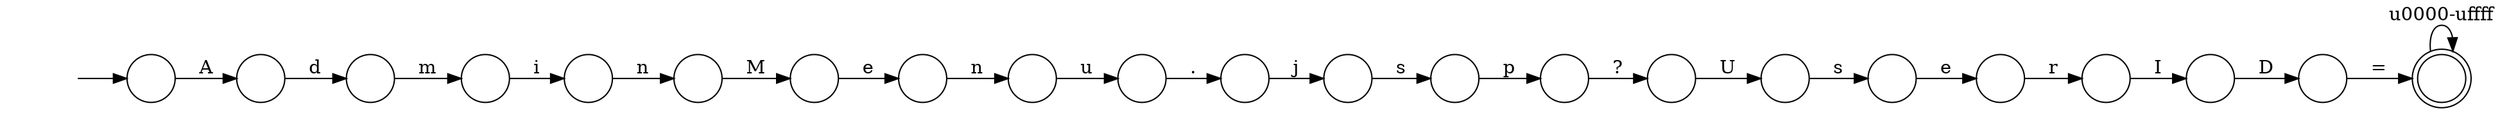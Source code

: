 digraph Automaton {
  rankdir = LR;
  0 [shape=circle,label=""];
  0 -> 8 [label="n"]
  1 [shape=circle,label=""];
  1 -> 10 [label="s"]
  2 [shape=circle,label=""];
  2 -> 19 [label="D"]
  3 [shape=circle,label=""];
  3 -> 14 [label="U"]
  4 [shape=circle,label=""];
  4 -> 13 [label="M"]
  5 [shape=circle,label=""];
  5 -> 2 [label="I"]
  6 [shape=circle,label=""];
  6 -> 15 [label="i"]
  7 [shape=circle,label=""];
  7 -> 1 [label="j"]
  8 [shape=circle,label=""];
  8 -> 11 [label="u"]
  9 [shape=circle,label=""];
  9 -> 3 [label="?"]
  10 [shape=circle,label=""];
  10 -> 9 [label="p"]
  11 [shape=circle,label=""];
  11 -> 7 [label="."]
  12 [shape=doublecircle,label=""];
  12 -> 12 [label="\u0000-\uffff"]
  13 [shape=circle,label=""];
  13 -> 0 [label="e"]
  14 [shape=circle,label=""];
  14 -> 20 [label="s"]
  15 [shape=circle,label=""];
  15 -> 4 [label="n"]
  16 [shape=circle,label=""];
  16 -> 5 [label="r"]
  17 [shape=circle,label=""];
  17 -> 18 [label="d"]
  18 [shape=circle,label=""];
  18 -> 6 [label="m"]
  19 [shape=circle,label=""];
  19 -> 12 [label="="]
  20 [shape=circle,label=""];
  20 -> 16 [label="e"]
  21 [shape=circle,label=""];
  initial [shape=plaintext,label=""];
  initial -> 21
  21 -> 17 [label="A"]
}

